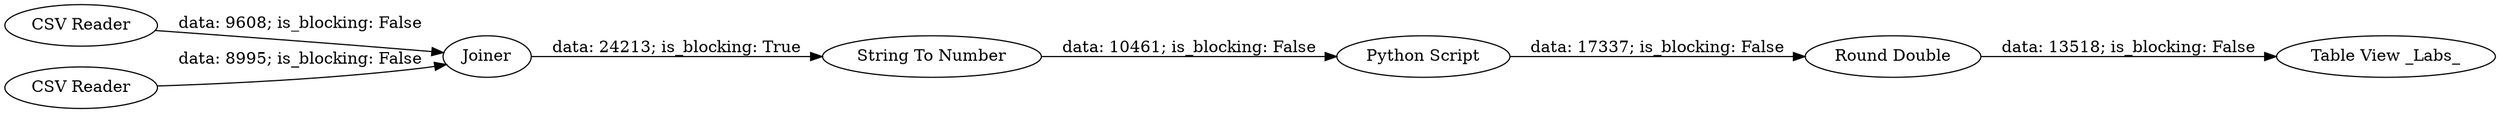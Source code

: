 digraph {
	"-5311112046156892640_24" [label="CSV Reader"]
	"-5311112046156892640_5" [label="Round Double"]
	"-5311112046156892640_2" [label="Python Script"]
	"-5311112046156892640_25" [label="Table View _Labs_"]
	"-5311112046156892640_23" [label="CSV Reader"]
	"-5311112046156892640_18" [label="String To Number"]
	"-5311112046156892640_17" [label=Joiner]
	"-5311112046156892640_17" -> "-5311112046156892640_18" [label="data: 24213; is_blocking: True"]
	"-5311112046156892640_23" -> "-5311112046156892640_17" [label="data: 8995; is_blocking: False"]
	"-5311112046156892640_5" -> "-5311112046156892640_25" [label="data: 13518; is_blocking: False"]
	"-5311112046156892640_24" -> "-5311112046156892640_17" [label="data: 9608; is_blocking: False"]
	"-5311112046156892640_18" -> "-5311112046156892640_2" [label="data: 10461; is_blocking: False"]
	"-5311112046156892640_2" -> "-5311112046156892640_5" [label="data: 17337; is_blocking: False"]
	rankdir=LR
}
